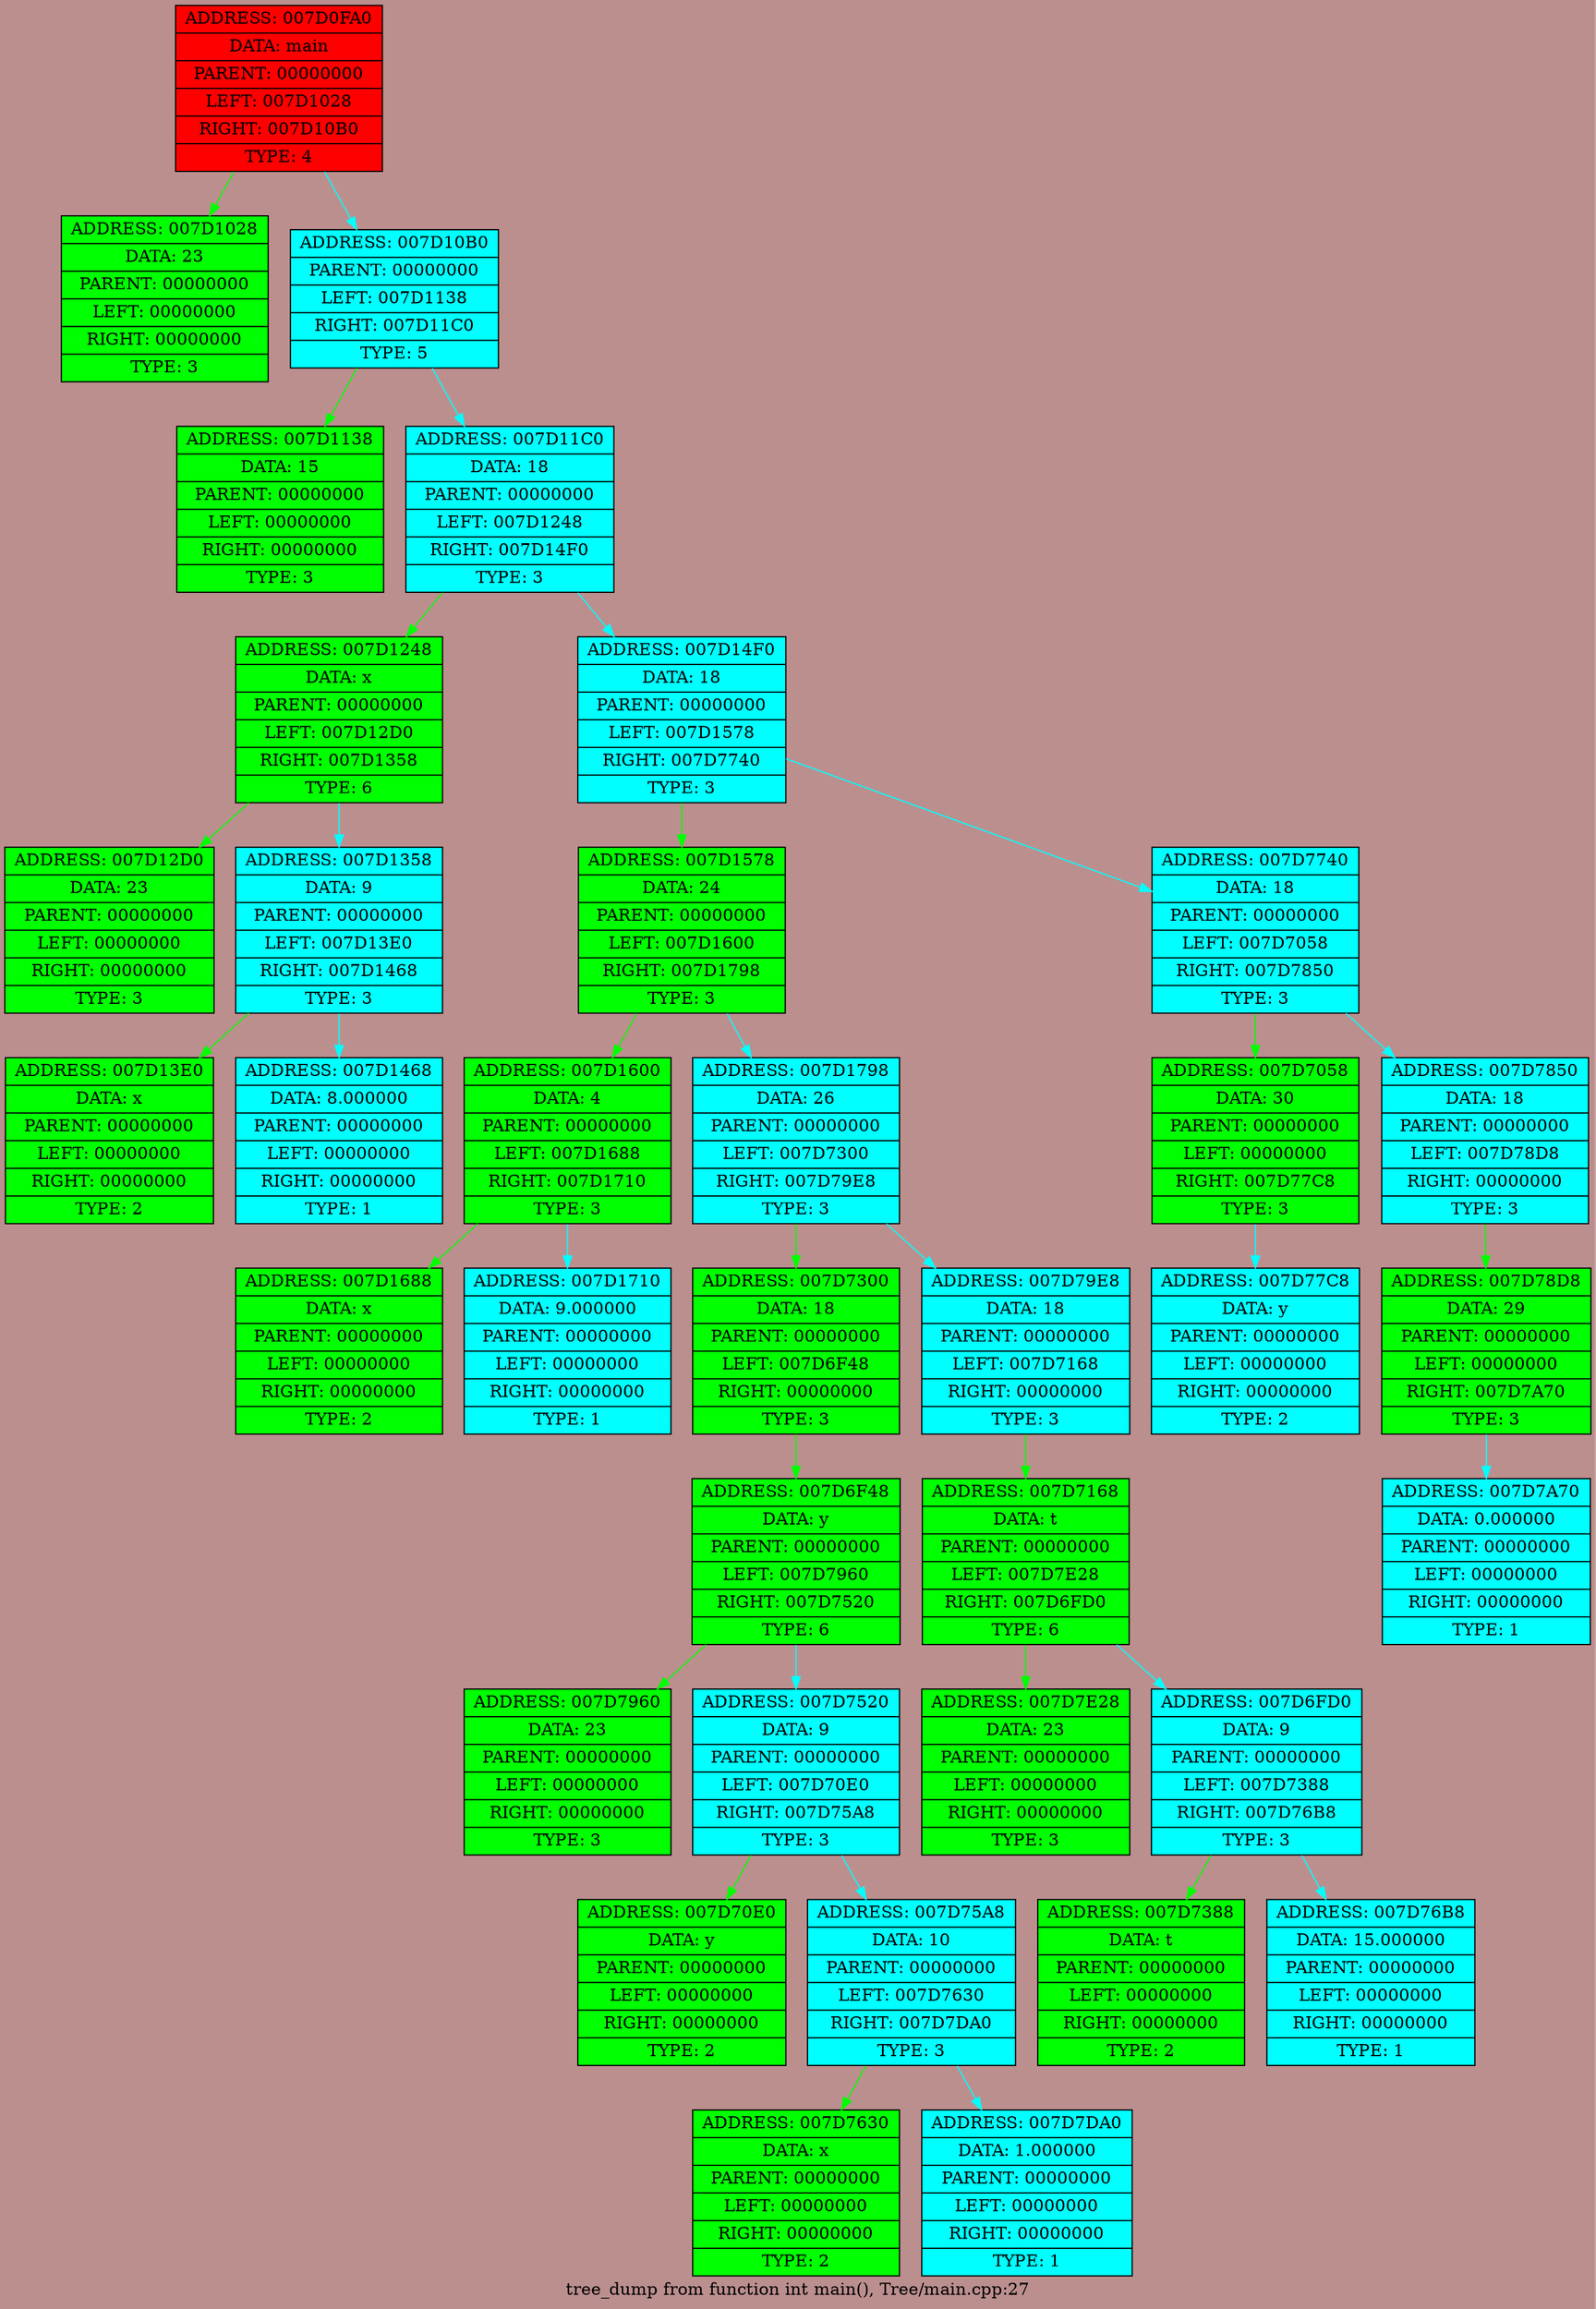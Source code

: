 digraph struct {bgcolor=RosyBrown rankdir = HR


label = "tree_dump from function int main(), Tree/main.cpp:27";
node0[shape=record, style=filled, fillcolor="red", label=" {ADDRESS: 007D0FA0 | DATA: main | PARENT: 00000000 | LEFT: 007D1028 | RIGHT: 007D10B0 | TYPE: 4}"];
node0->node1 [color = "lime"];
node1[shape=record, style=filled, fillcolor="lime", label=" {ADDRESS: 007D1028 | DATA: 23 | PARENT: 00000000 | LEFT: 00000000 | RIGHT: 00000000 | TYPE: 3}"];
node0->node2 [color = "aqua"];
node2[shape=record, style=filled, fillcolor="aqua", label=" {ADDRESS: 007D10B0 | PARENT: 00000000 | LEFT: 007D1138 | RIGHT: 007D11C0 | TYPE: 5}"];
node2->node3 [color = "lime"];
node3[shape=record, style=filled, fillcolor="lime", label=" {ADDRESS: 007D1138 | DATA: 15 | PARENT: 00000000 | LEFT: 00000000 | RIGHT: 00000000 | TYPE: 3}"];
node2->node4 [color = "aqua"];
node4[shape=record, style=filled, fillcolor="aqua", label=" {ADDRESS: 007D11C0 | DATA: 18 | PARENT: 00000000 | LEFT: 007D1248 | RIGHT: 007D14F0 | TYPE: 3}"];
node4->node5 [color = "lime"];
node5[shape=record, style=filled, fillcolor="lime", label=" {ADDRESS: 007D1248 | DATA: x | PARENT: 00000000 | LEFT: 007D12D0 | RIGHT: 007D1358 | TYPE: 6}"];
node5->node6 [color = "lime"];
node6[shape=record, style=filled, fillcolor="lime", label=" {ADDRESS: 007D12D0 | DATA: 23 | PARENT: 00000000 | LEFT: 00000000 | RIGHT: 00000000 | TYPE: 3}"];
node5->node7 [color = "aqua"];
node7[shape=record, style=filled, fillcolor="aqua", label=" {ADDRESS: 007D1358 | DATA: 9 | PARENT: 00000000 | LEFT: 007D13E0 | RIGHT: 007D1468 | TYPE: 3}"];
node7->node8 [color = "lime"];
node8[shape=record, style=filled, fillcolor="lime", label=" {ADDRESS: 007D13E0 | DATA: x | PARENT: 00000000 | LEFT: 00000000 | RIGHT: 00000000 | TYPE: 2}"];
node7->node9 [color = "aqua"];
node9[shape=record, style=filled, fillcolor="aqua", label=" {ADDRESS: 007D1468 | DATA: 8.000000 | PARENT: 00000000 | LEFT: 00000000 | RIGHT: 00000000 | TYPE: 1}"];
node4->node10 [color = "aqua"];
node10[shape=record, style=filled, fillcolor="aqua", label=" {ADDRESS: 007D14F0 | DATA: 18 | PARENT: 00000000 | LEFT: 007D1578 | RIGHT: 007D7740 | TYPE: 3}"];
node10->node11 [color = "lime"];
node11[shape=record, style=filled, fillcolor="lime", label=" {ADDRESS: 007D1578 | DATA: 24 | PARENT: 00000000 | LEFT: 007D1600 | RIGHT: 007D1798 | TYPE: 3}"];
node11->node12 [color = "lime"];
node12[shape=record, style=filled, fillcolor="lime", label=" {ADDRESS: 007D1600 | DATA: 4 | PARENT: 00000000 | LEFT: 007D1688 | RIGHT: 007D1710 | TYPE: 3}"];
node12->node13 [color = "lime"];
node13[shape=record, style=filled, fillcolor="lime", label=" {ADDRESS: 007D1688 | DATA: x | PARENT: 00000000 | LEFT: 00000000 | RIGHT: 00000000 | TYPE: 2}"];
node12->node14 [color = "aqua"];
node14[shape=record, style=filled, fillcolor="aqua", label=" {ADDRESS: 007D1710 | DATA: 9.000000 | PARENT: 00000000 | LEFT: 00000000 | RIGHT: 00000000 | TYPE: 1}"];
node11->node15 [color = "aqua"];
node15[shape=record, style=filled, fillcolor="aqua", label=" {ADDRESS: 007D1798 | DATA: 26 | PARENT: 00000000 | LEFT: 007D7300 | RIGHT: 007D79E8 | TYPE: 3}"];
node15->node16 [color = "lime"];
node16[shape=record, style=filled, fillcolor="lime", label=" {ADDRESS: 007D7300 | DATA: 18 | PARENT: 00000000 | LEFT: 007D6F48 | RIGHT: 00000000 | TYPE: 3}"];
node16->node17 [color = "lime"];
node17[shape=record, style=filled, fillcolor="lime", label=" {ADDRESS: 007D6F48 | DATA: y | PARENT: 00000000 | LEFT: 007D7960 | RIGHT: 007D7520 | TYPE: 6}"];
node17->node18 [color = "lime"];
node18[shape=record, style=filled, fillcolor="lime", label=" {ADDRESS: 007D7960 | DATA: 23 | PARENT: 00000000 | LEFT: 00000000 | RIGHT: 00000000 | TYPE: 3}"];
node17->node19 [color = "aqua"];
node19[shape=record, style=filled, fillcolor="aqua", label=" {ADDRESS: 007D7520 | DATA: 9 | PARENT: 00000000 | LEFT: 007D70E0 | RIGHT: 007D75A8 | TYPE: 3}"];
node19->node20 [color = "lime"];
node20[shape=record, style=filled, fillcolor="lime", label=" {ADDRESS: 007D70E0 | DATA: y | PARENT: 00000000 | LEFT: 00000000 | RIGHT: 00000000 | TYPE: 2}"];
node19->node21 [color = "aqua"];
node21[shape=record, style=filled, fillcolor="aqua", label=" {ADDRESS: 007D75A8 | DATA: 10 | PARENT: 00000000 | LEFT: 007D7630 | RIGHT: 007D7DA0 | TYPE: 3}"];
node21->node22 [color = "lime"];
node22[shape=record, style=filled, fillcolor="lime", label=" {ADDRESS: 007D7630 | DATA: x | PARENT: 00000000 | LEFT: 00000000 | RIGHT: 00000000 | TYPE: 2}"];
node21->node23 [color = "aqua"];
node23[shape=record, style=filled, fillcolor="aqua", label=" {ADDRESS: 007D7DA0 | DATA: 1.000000 | PARENT: 00000000 | LEFT: 00000000 | RIGHT: 00000000 | TYPE: 1}"];
node15->node24 [color = "aqua"];
node24[shape=record, style=filled, fillcolor="aqua", label=" {ADDRESS: 007D79E8 | DATA: 18 | PARENT: 00000000 | LEFT: 007D7168 | RIGHT: 00000000 | TYPE: 3}"];
node24->node25 [color = "lime"];
node25[shape=record, style=filled, fillcolor="lime", label=" {ADDRESS: 007D7168 | DATA: t | PARENT: 00000000 | LEFT: 007D7E28 | RIGHT: 007D6FD0 | TYPE: 6}"];
node25->node26 [color = "lime"];
node26[shape=record, style=filled, fillcolor="lime", label=" {ADDRESS: 007D7E28 | DATA: 23 | PARENT: 00000000 | LEFT: 00000000 | RIGHT: 00000000 | TYPE: 3}"];
node25->node27 [color = "aqua"];
node27[shape=record, style=filled, fillcolor="aqua", label=" {ADDRESS: 007D6FD0 | DATA: 9 | PARENT: 00000000 | LEFT: 007D7388 | RIGHT: 007D76B8 | TYPE: 3}"];
node27->node28 [color = "lime"];
node28[shape=record, style=filled, fillcolor="lime", label=" {ADDRESS: 007D7388 | DATA: t | PARENT: 00000000 | LEFT: 00000000 | RIGHT: 00000000 | TYPE: 2}"];
node27->node29 [color = "aqua"];
node29[shape=record, style=filled, fillcolor="aqua", label=" {ADDRESS: 007D76B8 | DATA: 15.000000 | PARENT: 00000000 | LEFT: 00000000 | RIGHT: 00000000 | TYPE: 1}"];
node10->node30 [color = "aqua"];
node30[shape=record, style=filled, fillcolor="aqua", label=" {ADDRESS: 007D7740 | DATA: 18 | PARENT: 00000000 | LEFT: 007D7058 | RIGHT: 007D7850 | TYPE: 3}"];
node30->node31 [color = "lime"];
node31[shape=record, style=filled, fillcolor="lime", label=" {ADDRESS: 007D7058 | DATA: 30 | PARENT: 00000000 | LEFT: 00000000 | RIGHT: 007D77C8 | TYPE: 3}"];
node31->node32 [color = "aqua"];
node32[shape=record, style=filled, fillcolor="aqua", label=" {ADDRESS: 007D77C8 | DATA: y | PARENT: 00000000 | LEFT: 00000000 | RIGHT: 00000000 | TYPE: 2}"];
node30->node33 [color = "aqua"];
node33[shape=record, style=filled, fillcolor="aqua", label=" {ADDRESS: 007D7850 | DATA: 18 | PARENT: 00000000 | LEFT: 007D78D8 | RIGHT: 00000000 | TYPE: 3}"];
node33->node34 [color = "lime"];
node34[shape=record, style=filled, fillcolor="lime", label=" {ADDRESS: 007D78D8 | DATA: 29 | PARENT: 00000000 | LEFT: 00000000 | RIGHT: 007D7A70 | TYPE: 3}"];
node34->node35 [color = "aqua"];
node35[shape=record, style=filled, fillcolor="aqua", label=" {ADDRESS: 007D7A70 | DATA: 0.000000 | PARENT: 00000000 | LEFT: 00000000 | RIGHT: 00000000 | TYPE: 1}"];


}